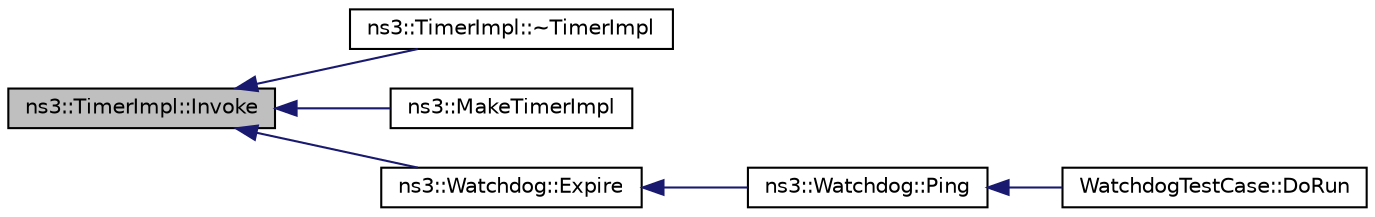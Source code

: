 digraph "ns3::TimerImpl::Invoke"
{
  edge [fontname="Helvetica",fontsize="10",labelfontname="Helvetica",labelfontsize="10"];
  node [fontname="Helvetica",fontsize="10",shape=record];
  rankdir="LR";
  Node1 [label="ns3::TimerImpl::Invoke",height=0.2,width=0.4,color="black", fillcolor="grey75", style="filled", fontcolor="black"];
  Node1 -> Node2 [dir="back",color="midnightblue",fontsize="10",style="solid"];
  Node2 [label="ns3::TimerImpl::~TimerImpl",height=0.2,width=0.4,color="black", fillcolor="white", style="filled",URL="$d9/d2f/classns3_1_1TimerImpl.html#a65b41c070e7f112cd76e0cc54ae58cda"];
  Node1 -> Node3 [dir="back",color="midnightblue",fontsize="10",style="solid"];
  Node3 [label="ns3::MakeTimerImpl",height=0.2,width=0.4,color="black", fillcolor="white", style="filled",URL="$dc/d8c/group__timerimpl.html#ga8c9e10587a1cf9c20ba6f9228388f82d"];
  Node1 -> Node4 [dir="back",color="midnightblue",fontsize="10",style="solid"];
  Node4 [label="ns3::Watchdog::Expire",height=0.2,width=0.4,color="black", fillcolor="white", style="filled",URL="$d7/dba/classns3_1_1Watchdog.html#a483d1c00751c98629f3c128453b0cfb2"];
  Node4 -> Node5 [dir="back",color="midnightblue",fontsize="10",style="solid"];
  Node5 [label="ns3::Watchdog::Ping",height=0.2,width=0.4,color="black", fillcolor="white", style="filled",URL="$d7/dba/classns3_1_1Watchdog.html#a979e51daa6b92c872a78857cfe54c41a"];
  Node5 -> Node6 [dir="back",color="midnightblue",fontsize="10",style="solid"];
  Node6 [label="WatchdogTestCase::DoRun",height=0.2,width=0.4,color="black", fillcolor="white", style="filled",URL="$d0/da3/classWatchdogTestCase.html#a81f76aedff6228054266a36c6718b81e",tooltip="Implementation to actually run this TestCase. "];
}
